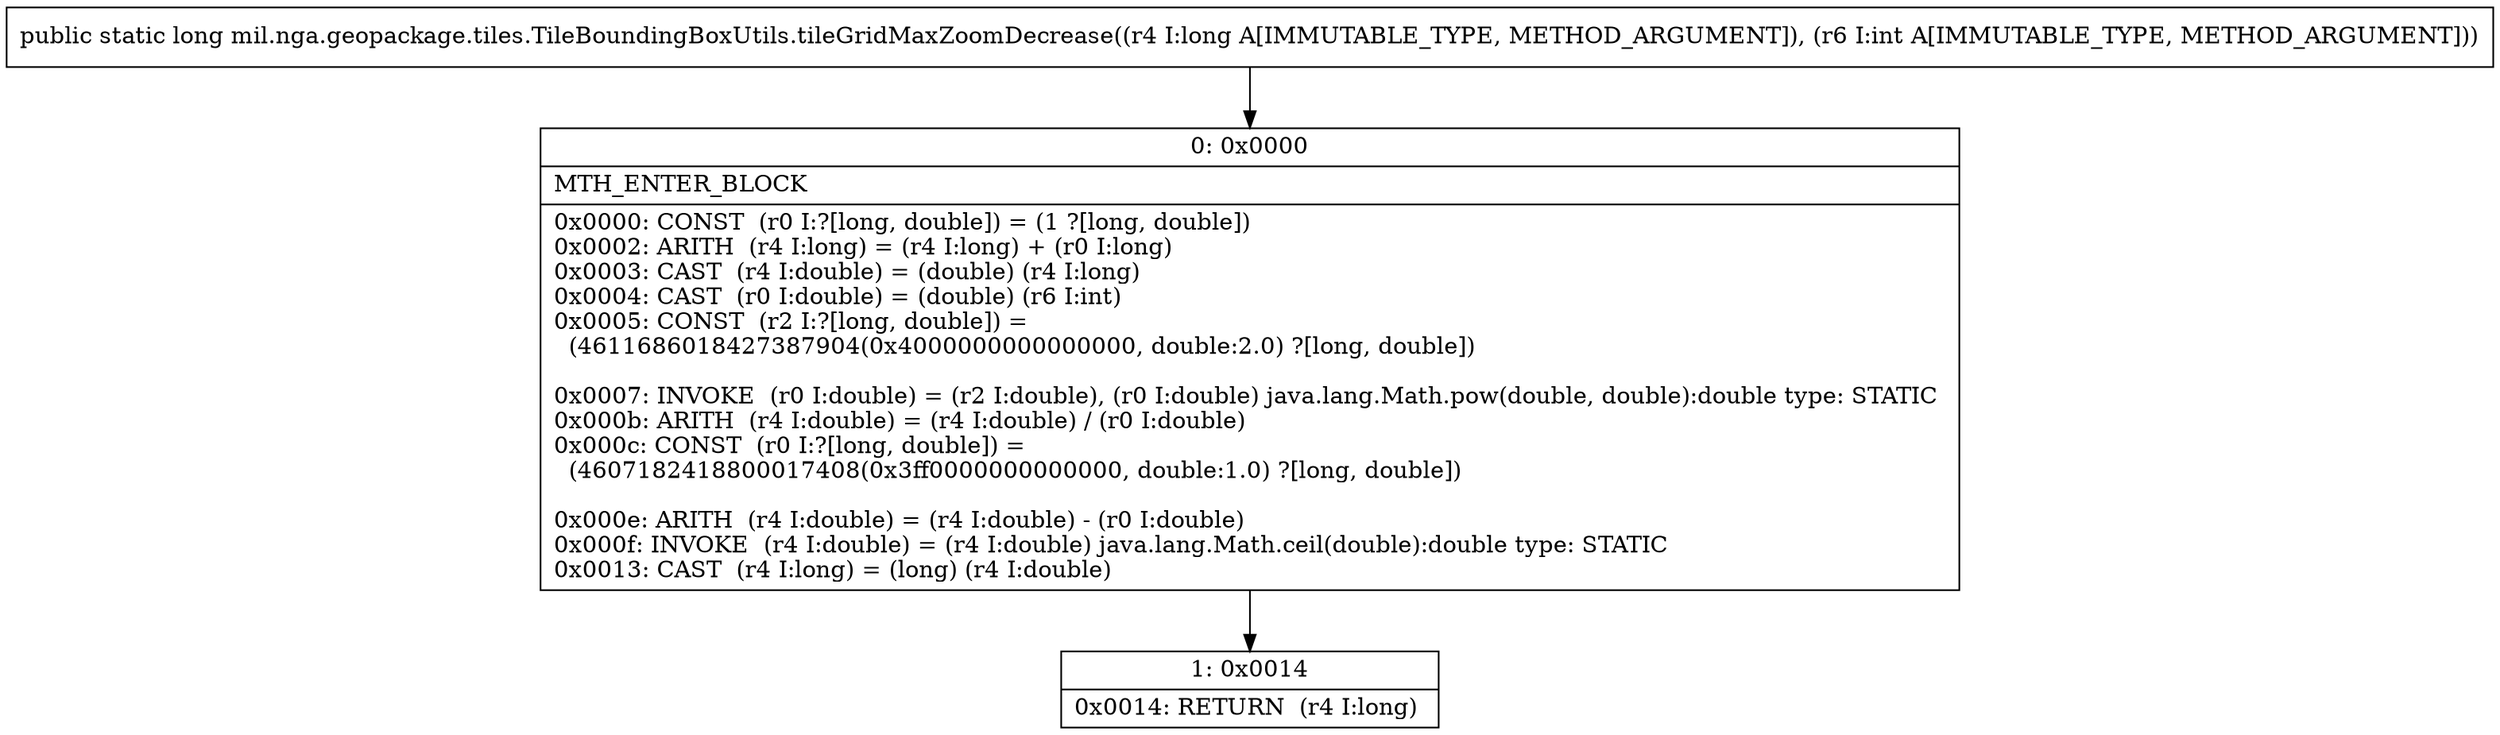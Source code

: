 digraph "CFG formil.nga.geopackage.tiles.TileBoundingBoxUtils.tileGridMaxZoomDecrease(JI)J" {
Node_0 [shape=record,label="{0\:\ 0x0000|MTH_ENTER_BLOCK\l|0x0000: CONST  (r0 I:?[long, double]) = (1 ?[long, double]) \l0x0002: ARITH  (r4 I:long) = (r4 I:long) + (r0 I:long) \l0x0003: CAST  (r4 I:double) = (double) (r4 I:long) \l0x0004: CAST  (r0 I:double) = (double) (r6 I:int) \l0x0005: CONST  (r2 I:?[long, double]) = \l  (4611686018427387904(0x4000000000000000, double:2.0) ?[long, double])\l \l0x0007: INVOKE  (r0 I:double) = (r2 I:double), (r0 I:double) java.lang.Math.pow(double, double):double type: STATIC \l0x000b: ARITH  (r4 I:double) = (r4 I:double) \/ (r0 I:double) \l0x000c: CONST  (r0 I:?[long, double]) = \l  (4607182418800017408(0x3ff0000000000000, double:1.0) ?[long, double])\l \l0x000e: ARITH  (r4 I:double) = (r4 I:double) \- (r0 I:double) \l0x000f: INVOKE  (r4 I:double) = (r4 I:double) java.lang.Math.ceil(double):double type: STATIC \l0x0013: CAST  (r4 I:long) = (long) (r4 I:double) \l}"];
Node_1 [shape=record,label="{1\:\ 0x0014|0x0014: RETURN  (r4 I:long) \l}"];
MethodNode[shape=record,label="{public static long mil.nga.geopackage.tiles.TileBoundingBoxUtils.tileGridMaxZoomDecrease((r4 I:long A[IMMUTABLE_TYPE, METHOD_ARGUMENT]), (r6 I:int A[IMMUTABLE_TYPE, METHOD_ARGUMENT])) }"];
MethodNode -> Node_0;
Node_0 -> Node_1;
}

